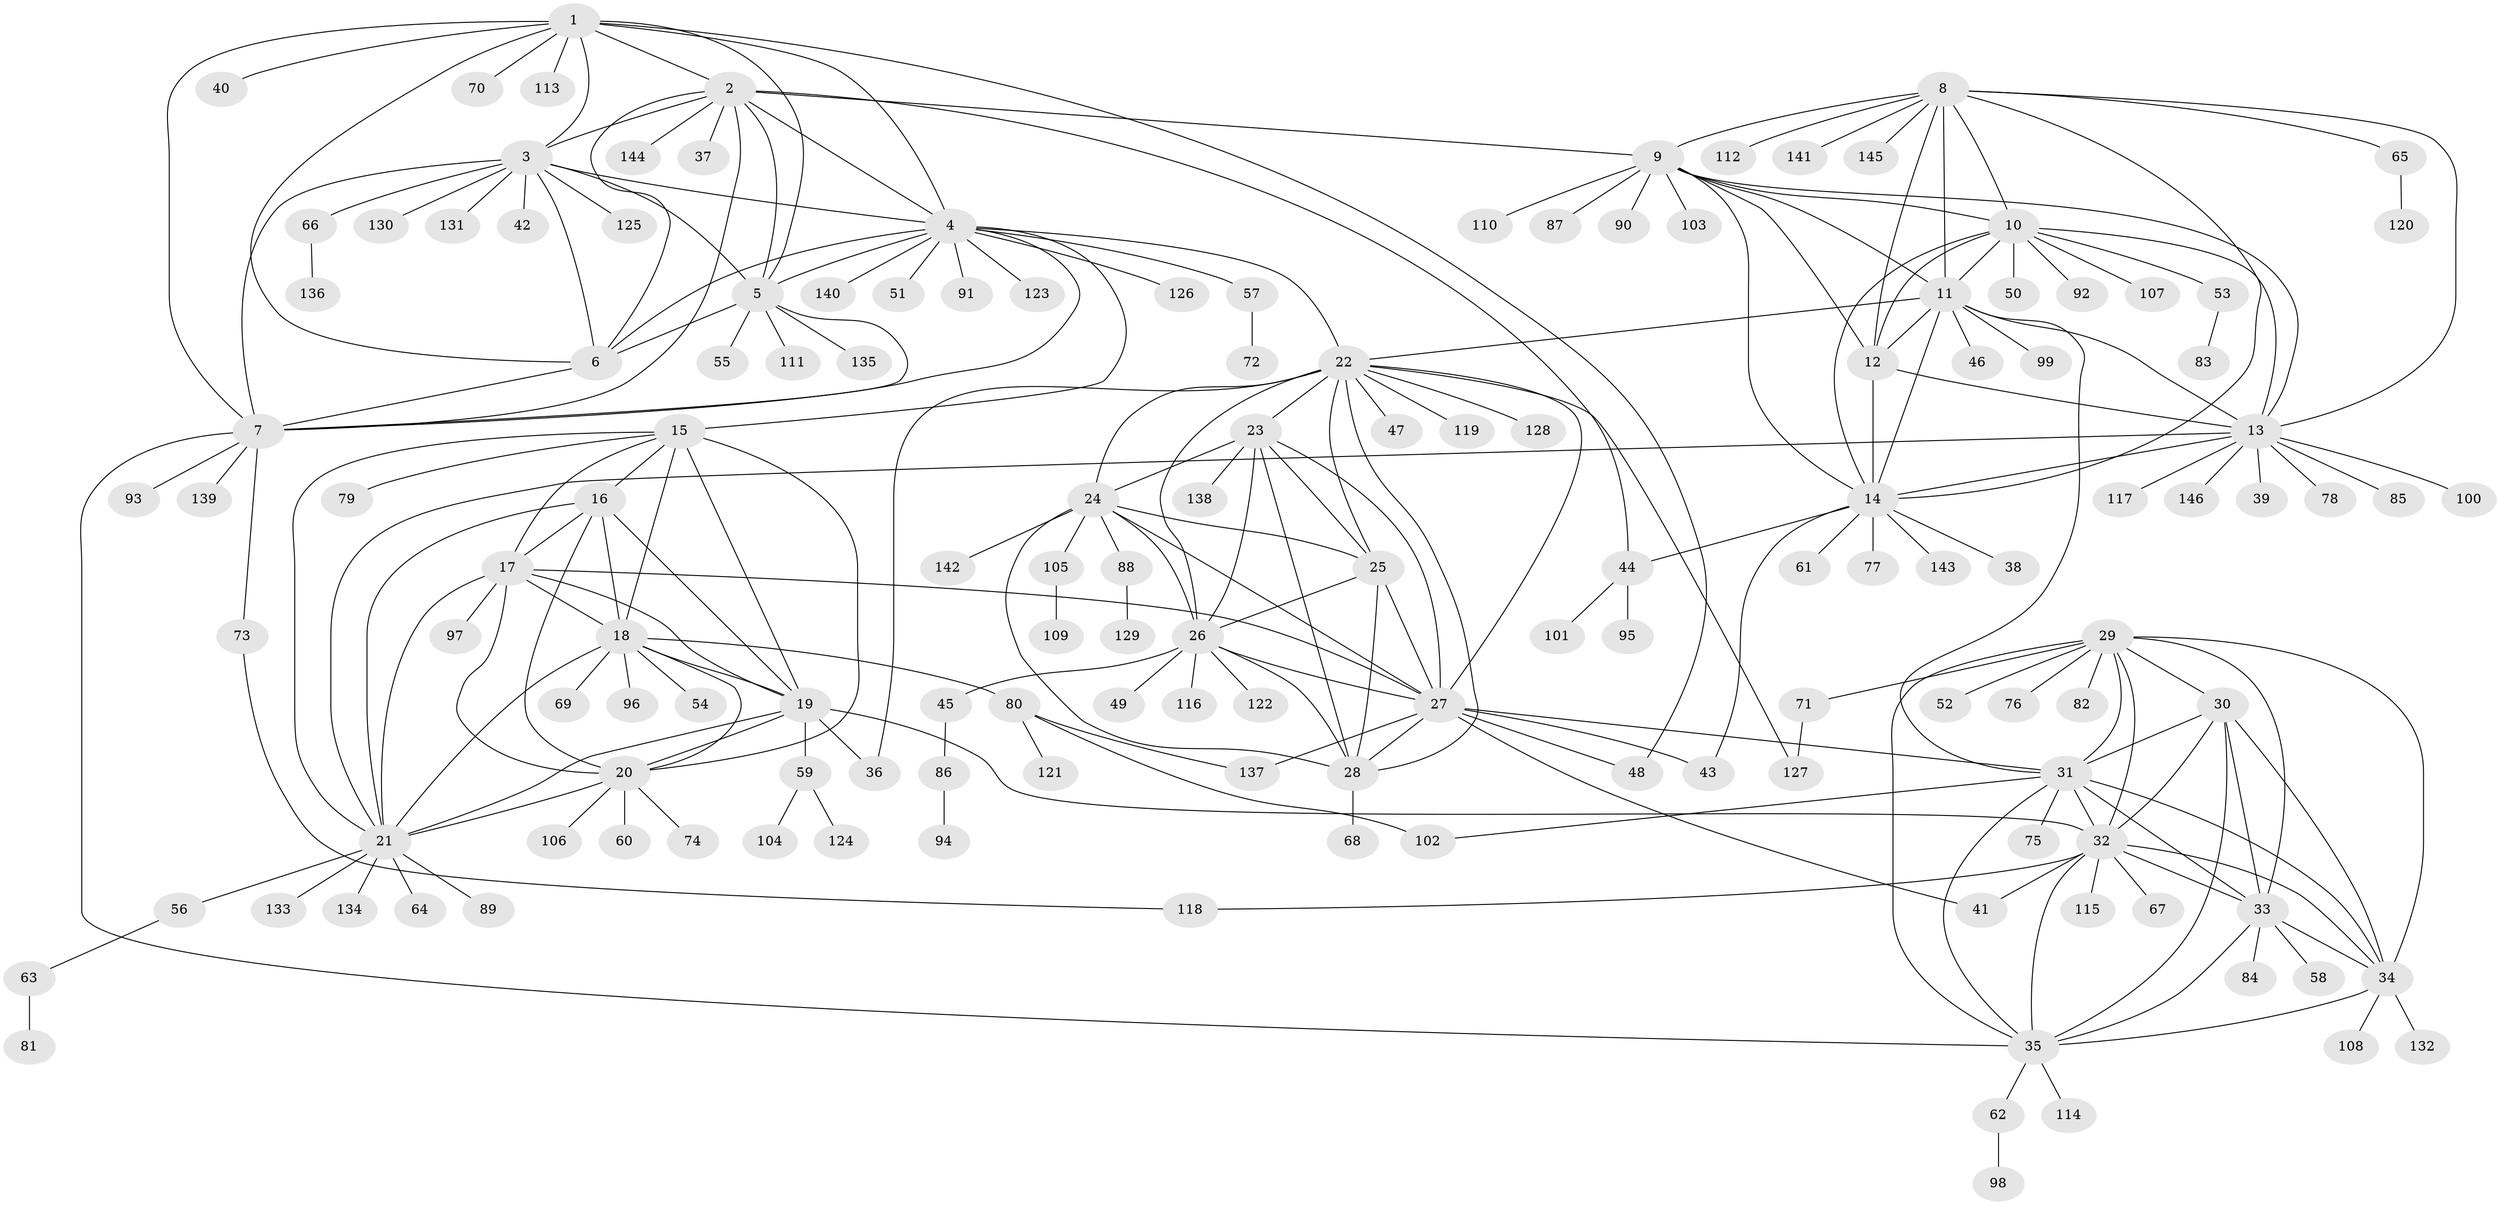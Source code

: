 // Generated by graph-tools (version 1.1) at 2025/26/03/09/25 03:26:48]
// undirected, 146 vertices, 235 edges
graph export_dot {
graph [start="1"]
  node [color=gray90,style=filled];
  1;
  2;
  3;
  4;
  5;
  6;
  7;
  8;
  9;
  10;
  11;
  12;
  13;
  14;
  15;
  16;
  17;
  18;
  19;
  20;
  21;
  22;
  23;
  24;
  25;
  26;
  27;
  28;
  29;
  30;
  31;
  32;
  33;
  34;
  35;
  36;
  37;
  38;
  39;
  40;
  41;
  42;
  43;
  44;
  45;
  46;
  47;
  48;
  49;
  50;
  51;
  52;
  53;
  54;
  55;
  56;
  57;
  58;
  59;
  60;
  61;
  62;
  63;
  64;
  65;
  66;
  67;
  68;
  69;
  70;
  71;
  72;
  73;
  74;
  75;
  76;
  77;
  78;
  79;
  80;
  81;
  82;
  83;
  84;
  85;
  86;
  87;
  88;
  89;
  90;
  91;
  92;
  93;
  94;
  95;
  96;
  97;
  98;
  99;
  100;
  101;
  102;
  103;
  104;
  105;
  106;
  107;
  108;
  109;
  110;
  111;
  112;
  113;
  114;
  115;
  116;
  117;
  118;
  119;
  120;
  121;
  122;
  123;
  124;
  125;
  126;
  127;
  128;
  129;
  130;
  131;
  132;
  133;
  134;
  135;
  136;
  137;
  138;
  139;
  140;
  141;
  142;
  143;
  144;
  145;
  146;
  1 -- 2;
  1 -- 3;
  1 -- 4;
  1 -- 5;
  1 -- 6;
  1 -- 7;
  1 -- 40;
  1 -- 48;
  1 -- 70;
  1 -- 113;
  2 -- 3;
  2 -- 4;
  2 -- 5;
  2 -- 6;
  2 -- 7;
  2 -- 9;
  2 -- 37;
  2 -- 44;
  2 -- 144;
  3 -- 4;
  3 -- 5;
  3 -- 6;
  3 -- 7;
  3 -- 42;
  3 -- 66;
  3 -- 125;
  3 -- 130;
  3 -- 131;
  4 -- 5;
  4 -- 6;
  4 -- 7;
  4 -- 15;
  4 -- 22;
  4 -- 51;
  4 -- 57;
  4 -- 91;
  4 -- 123;
  4 -- 126;
  4 -- 140;
  5 -- 6;
  5 -- 7;
  5 -- 55;
  5 -- 111;
  5 -- 135;
  6 -- 7;
  7 -- 35;
  7 -- 73;
  7 -- 93;
  7 -- 139;
  8 -- 9;
  8 -- 10;
  8 -- 11;
  8 -- 12;
  8 -- 13;
  8 -- 14;
  8 -- 65;
  8 -- 112;
  8 -- 141;
  8 -- 145;
  9 -- 10;
  9 -- 11;
  9 -- 12;
  9 -- 13;
  9 -- 14;
  9 -- 87;
  9 -- 90;
  9 -- 103;
  9 -- 110;
  10 -- 11;
  10 -- 12;
  10 -- 13;
  10 -- 14;
  10 -- 50;
  10 -- 53;
  10 -- 92;
  10 -- 107;
  11 -- 12;
  11 -- 13;
  11 -- 14;
  11 -- 22;
  11 -- 31;
  11 -- 46;
  11 -- 99;
  12 -- 13;
  12 -- 14;
  13 -- 14;
  13 -- 21;
  13 -- 39;
  13 -- 78;
  13 -- 85;
  13 -- 100;
  13 -- 117;
  13 -- 146;
  14 -- 38;
  14 -- 43;
  14 -- 44;
  14 -- 61;
  14 -- 77;
  14 -- 143;
  15 -- 16;
  15 -- 17;
  15 -- 18;
  15 -- 19;
  15 -- 20;
  15 -- 21;
  15 -- 79;
  16 -- 17;
  16 -- 18;
  16 -- 19;
  16 -- 20;
  16 -- 21;
  17 -- 18;
  17 -- 19;
  17 -- 20;
  17 -- 21;
  17 -- 27;
  17 -- 97;
  18 -- 19;
  18 -- 20;
  18 -- 21;
  18 -- 54;
  18 -- 69;
  18 -- 80;
  18 -- 96;
  19 -- 20;
  19 -- 21;
  19 -- 32;
  19 -- 36;
  19 -- 59;
  20 -- 21;
  20 -- 60;
  20 -- 74;
  20 -- 106;
  21 -- 56;
  21 -- 64;
  21 -- 89;
  21 -- 133;
  21 -- 134;
  22 -- 23;
  22 -- 24;
  22 -- 25;
  22 -- 26;
  22 -- 27;
  22 -- 28;
  22 -- 36;
  22 -- 47;
  22 -- 119;
  22 -- 127;
  22 -- 128;
  23 -- 24;
  23 -- 25;
  23 -- 26;
  23 -- 27;
  23 -- 28;
  23 -- 138;
  24 -- 25;
  24 -- 26;
  24 -- 27;
  24 -- 28;
  24 -- 88;
  24 -- 105;
  24 -- 142;
  25 -- 26;
  25 -- 27;
  25 -- 28;
  26 -- 27;
  26 -- 28;
  26 -- 45;
  26 -- 49;
  26 -- 116;
  26 -- 122;
  27 -- 28;
  27 -- 31;
  27 -- 41;
  27 -- 43;
  27 -- 48;
  27 -- 137;
  28 -- 68;
  29 -- 30;
  29 -- 31;
  29 -- 32;
  29 -- 33;
  29 -- 34;
  29 -- 35;
  29 -- 52;
  29 -- 71;
  29 -- 76;
  29 -- 82;
  30 -- 31;
  30 -- 32;
  30 -- 33;
  30 -- 34;
  30 -- 35;
  31 -- 32;
  31 -- 33;
  31 -- 34;
  31 -- 35;
  31 -- 75;
  31 -- 102;
  32 -- 33;
  32 -- 34;
  32 -- 35;
  32 -- 41;
  32 -- 67;
  32 -- 115;
  32 -- 118;
  33 -- 34;
  33 -- 35;
  33 -- 58;
  33 -- 84;
  34 -- 35;
  34 -- 108;
  34 -- 132;
  35 -- 62;
  35 -- 114;
  44 -- 95;
  44 -- 101;
  45 -- 86;
  53 -- 83;
  56 -- 63;
  57 -- 72;
  59 -- 104;
  59 -- 124;
  62 -- 98;
  63 -- 81;
  65 -- 120;
  66 -- 136;
  71 -- 127;
  73 -- 118;
  80 -- 102;
  80 -- 121;
  80 -- 137;
  86 -- 94;
  88 -- 129;
  105 -- 109;
}
